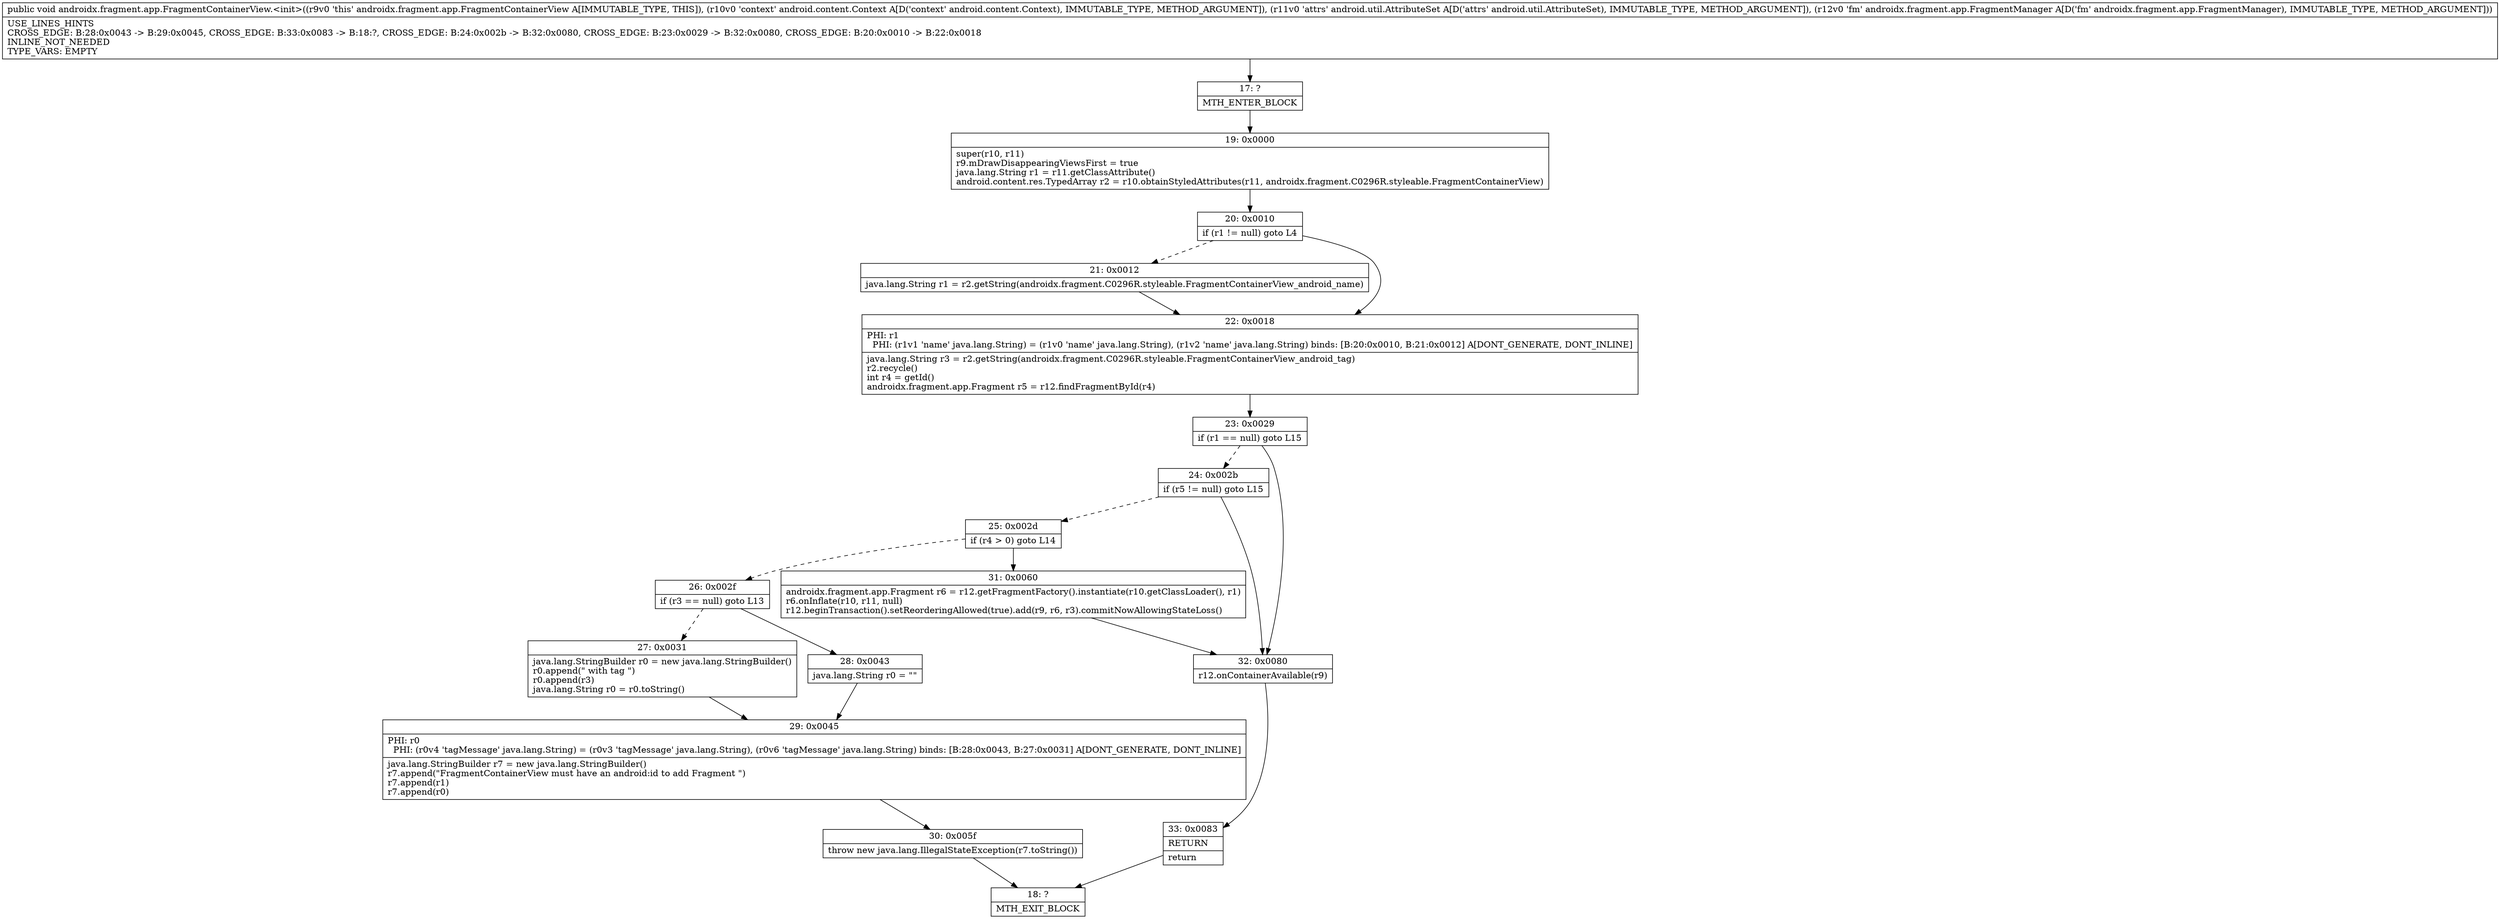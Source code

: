 digraph "CFG forandroidx.fragment.app.FragmentContainerView.\<init\>(Landroid\/content\/Context;Landroid\/util\/AttributeSet;Landroidx\/fragment\/app\/FragmentManager;)V" {
Node_17 [shape=record,label="{17\:\ ?|MTH_ENTER_BLOCK\l}"];
Node_19 [shape=record,label="{19\:\ 0x0000|super(r10, r11)\lr9.mDrawDisappearingViewsFirst = true\ljava.lang.String r1 = r11.getClassAttribute()\landroid.content.res.TypedArray r2 = r10.obtainStyledAttributes(r11, androidx.fragment.C0296R.styleable.FragmentContainerView)\l}"];
Node_20 [shape=record,label="{20\:\ 0x0010|if (r1 != null) goto L4\l}"];
Node_21 [shape=record,label="{21\:\ 0x0012|java.lang.String r1 = r2.getString(androidx.fragment.C0296R.styleable.FragmentContainerView_android_name)\l}"];
Node_22 [shape=record,label="{22\:\ 0x0018|PHI: r1 \l  PHI: (r1v1 'name' java.lang.String) = (r1v0 'name' java.lang.String), (r1v2 'name' java.lang.String) binds: [B:20:0x0010, B:21:0x0012] A[DONT_GENERATE, DONT_INLINE]\l|java.lang.String r3 = r2.getString(androidx.fragment.C0296R.styleable.FragmentContainerView_android_tag)\lr2.recycle()\lint r4 = getId()\landroidx.fragment.app.Fragment r5 = r12.findFragmentById(r4)\l}"];
Node_23 [shape=record,label="{23\:\ 0x0029|if (r1 == null) goto L15\l}"];
Node_24 [shape=record,label="{24\:\ 0x002b|if (r5 != null) goto L15\l}"];
Node_25 [shape=record,label="{25\:\ 0x002d|if (r4 \> 0) goto L14\l}"];
Node_26 [shape=record,label="{26\:\ 0x002f|if (r3 == null) goto L13\l}"];
Node_27 [shape=record,label="{27\:\ 0x0031|java.lang.StringBuilder r0 = new java.lang.StringBuilder()\lr0.append(\" with tag \")\lr0.append(r3)\ljava.lang.String r0 = r0.toString()\l}"];
Node_29 [shape=record,label="{29\:\ 0x0045|PHI: r0 \l  PHI: (r0v4 'tagMessage' java.lang.String) = (r0v3 'tagMessage' java.lang.String), (r0v6 'tagMessage' java.lang.String) binds: [B:28:0x0043, B:27:0x0031] A[DONT_GENERATE, DONT_INLINE]\l|java.lang.StringBuilder r7 = new java.lang.StringBuilder()\lr7.append(\"FragmentContainerView must have an android:id to add Fragment \")\lr7.append(r1)\lr7.append(r0)\l}"];
Node_30 [shape=record,label="{30\:\ 0x005f|throw new java.lang.IllegalStateException(r7.toString())\l}"];
Node_18 [shape=record,label="{18\:\ ?|MTH_EXIT_BLOCK\l}"];
Node_28 [shape=record,label="{28\:\ 0x0043|java.lang.String r0 = \"\"\l}"];
Node_31 [shape=record,label="{31\:\ 0x0060|androidx.fragment.app.Fragment r6 = r12.getFragmentFactory().instantiate(r10.getClassLoader(), r1)\lr6.onInflate(r10, r11, null)\lr12.beginTransaction().setReorderingAllowed(true).add(r9, r6, r3).commitNowAllowingStateLoss()\l}"];
Node_32 [shape=record,label="{32\:\ 0x0080|r12.onContainerAvailable(r9)\l}"];
Node_33 [shape=record,label="{33\:\ 0x0083|RETURN\l|return\l}"];
MethodNode[shape=record,label="{public void androidx.fragment.app.FragmentContainerView.\<init\>((r9v0 'this' androidx.fragment.app.FragmentContainerView A[IMMUTABLE_TYPE, THIS]), (r10v0 'context' android.content.Context A[D('context' android.content.Context), IMMUTABLE_TYPE, METHOD_ARGUMENT]), (r11v0 'attrs' android.util.AttributeSet A[D('attrs' android.util.AttributeSet), IMMUTABLE_TYPE, METHOD_ARGUMENT]), (r12v0 'fm' androidx.fragment.app.FragmentManager A[D('fm' androidx.fragment.app.FragmentManager), IMMUTABLE_TYPE, METHOD_ARGUMENT]))  | USE_LINES_HINTS\lCROSS_EDGE: B:28:0x0043 \-\> B:29:0x0045, CROSS_EDGE: B:33:0x0083 \-\> B:18:?, CROSS_EDGE: B:24:0x002b \-\> B:32:0x0080, CROSS_EDGE: B:23:0x0029 \-\> B:32:0x0080, CROSS_EDGE: B:20:0x0010 \-\> B:22:0x0018\lINLINE_NOT_NEEDED\lTYPE_VARS: EMPTY\l}"];
MethodNode -> Node_17;Node_17 -> Node_19;
Node_19 -> Node_20;
Node_20 -> Node_21[style=dashed];
Node_20 -> Node_22;
Node_21 -> Node_22;
Node_22 -> Node_23;
Node_23 -> Node_24[style=dashed];
Node_23 -> Node_32;
Node_24 -> Node_25[style=dashed];
Node_24 -> Node_32;
Node_25 -> Node_26[style=dashed];
Node_25 -> Node_31;
Node_26 -> Node_27[style=dashed];
Node_26 -> Node_28;
Node_27 -> Node_29;
Node_29 -> Node_30;
Node_30 -> Node_18;
Node_28 -> Node_29;
Node_31 -> Node_32;
Node_32 -> Node_33;
Node_33 -> Node_18;
}

